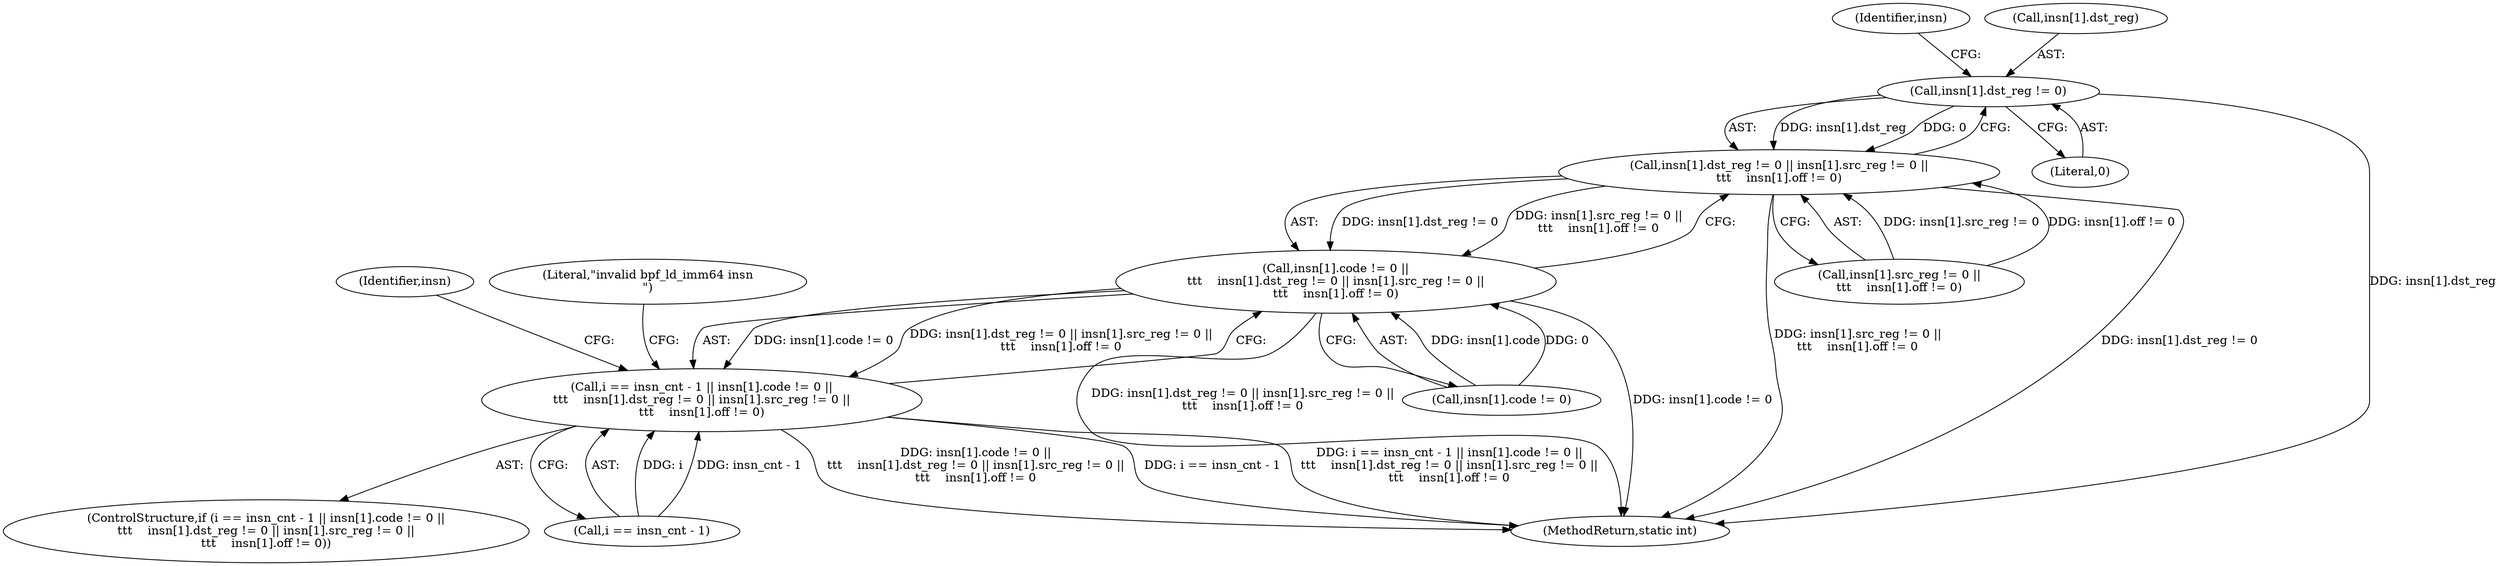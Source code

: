 digraph "0_linux_8358b02bf67d3a5d8a825070e1aa73f25fb2e4c7@array" {
"1000230" [label="(Call,insn[1].dst_reg != 0)"];
"1000229" [label="(Call,insn[1].dst_reg != 0 || insn[1].src_reg != 0 ||\n\t\t\t    insn[1].off != 0)"];
"1000221" [label="(Call,insn[1].code != 0 ||\n\t\t\t    insn[1].dst_reg != 0 || insn[1].src_reg != 0 ||\n\t\t\t    insn[1].off != 0)"];
"1000215" [label="(Call,i == insn_cnt - 1 || insn[1].code != 0 ||\n\t\t\t    insn[1].dst_reg != 0 || insn[1].src_reg != 0 ||\n\t\t\t    insn[1].off != 0)"];
"1000241" [label="(Identifier,insn)"];
"1000216" [label="(Call,i == insn_cnt - 1)"];
"1000231" [label="(Call,insn[1].dst_reg)"];
"1000237" [label="(Call,insn[1].src_reg != 0 ||\n\t\t\t    insn[1].off != 0)"];
"1000229" [label="(Call,insn[1].dst_reg != 0 || insn[1].src_reg != 0 ||\n\t\t\t    insn[1].off != 0)"];
"1000236" [label="(Literal,0)"];
"1000221" [label="(Call,insn[1].code != 0 ||\n\t\t\t    insn[1].dst_reg != 0 || insn[1].src_reg != 0 ||\n\t\t\t    insn[1].off != 0)"];
"1000222" [label="(Call,insn[1].code != 0)"];
"1000214" [label="(ControlStructure,if (i == insn_cnt - 1 || insn[1].code != 0 ||\n\t\t\t    insn[1].dst_reg != 0 || insn[1].src_reg != 0 ||\n\t\t\t    insn[1].off != 0))"];
"1000261" [label="(Identifier,insn)"];
"1000380" [label="(MethodReturn,static int)"];
"1000254" [label="(Literal,\"invalid bpf_ld_imm64 insn\n\")"];
"1000215" [label="(Call,i == insn_cnt - 1 || insn[1].code != 0 ||\n\t\t\t    insn[1].dst_reg != 0 || insn[1].src_reg != 0 ||\n\t\t\t    insn[1].off != 0)"];
"1000230" [label="(Call,insn[1].dst_reg != 0)"];
"1000230" -> "1000229"  [label="AST: "];
"1000230" -> "1000236"  [label="CFG: "];
"1000231" -> "1000230"  [label="AST: "];
"1000236" -> "1000230"  [label="AST: "];
"1000241" -> "1000230"  [label="CFG: "];
"1000229" -> "1000230"  [label="CFG: "];
"1000230" -> "1000380"  [label="DDG: insn[1].dst_reg"];
"1000230" -> "1000229"  [label="DDG: insn[1].dst_reg"];
"1000230" -> "1000229"  [label="DDG: 0"];
"1000229" -> "1000221"  [label="AST: "];
"1000229" -> "1000237"  [label="CFG: "];
"1000237" -> "1000229"  [label="AST: "];
"1000221" -> "1000229"  [label="CFG: "];
"1000229" -> "1000380"  [label="DDG: insn[1].src_reg != 0 ||\n\t\t\t    insn[1].off != 0"];
"1000229" -> "1000380"  [label="DDG: insn[1].dst_reg != 0"];
"1000229" -> "1000221"  [label="DDG: insn[1].dst_reg != 0"];
"1000229" -> "1000221"  [label="DDG: insn[1].src_reg != 0 ||\n\t\t\t    insn[1].off != 0"];
"1000237" -> "1000229"  [label="DDG: insn[1].src_reg != 0"];
"1000237" -> "1000229"  [label="DDG: insn[1].off != 0"];
"1000221" -> "1000215"  [label="AST: "];
"1000221" -> "1000222"  [label="CFG: "];
"1000222" -> "1000221"  [label="AST: "];
"1000215" -> "1000221"  [label="CFG: "];
"1000221" -> "1000380"  [label="DDG: insn[1].dst_reg != 0 || insn[1].src_reg != 0 ||\n\t\t\t    insn[1].off != 0"];
"1000221" -> "1000380"  [label="DDG: insn[1].code != 0"];
"1000221" -> "1000215"  [label="DDG: insn[1].code != 0"];
"1000221" -> "1000215"  [label="DDG: insn[1].dst_reg != 0 || insn[1].src_reg != 0 ||\n\t\t\t    insn[1].off != 0"];
"1000222" -> "1000221"  [label="DDG: insn[1].code"];
"1000222" -> "1000221"  [label="DDG: 0"];
"1000215" -> "1000214"  [label="AST: "];
"1000215" -> "1000216"  [label="CFG: "];
"1000216" -> "1000215"  [label="AST: "];
"1000254" -> "1000215"  [label="CFG: "];
"1000261" -> "1000215"  [label="CFG: "];
"1000215" -> "1000380"  [label="DDG: insn[1].code != 0 ||\n\t\t\t    insn[1].dst_reg != 0 || insn[1].src_reg != 0 ||\n\t\t\t    insn[1].off != 0"];
"1000215" -> "1000380"  [label="DDG: i == insn_cnt - 1"];
"1000215" -> "1000380"  [label="DDG: i == insn_cnt - 1 || insn[1].code != 0 ||\n\t\t\t    insn[1].dst_reg != 0 || insn[1].src_reg != 0 ||\n\t\t\t    insn[1].off != 0"];
"1000216" -> "1000215"  [label="DDG: i"];
"1000216" -> "1000215"  [label="DDG: insn_cnt - 1"];
}
